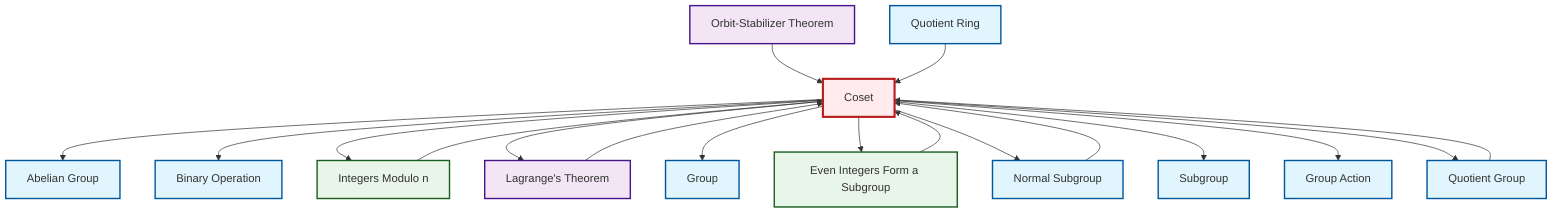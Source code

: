 graph TD
    classDef definition fill:#e1f5fe,stroke:#01579b,stroke-width:2px
    classDef theorem fill:#f3e5f5,stroke:#4a148c,stroke-width:2px
    classDef axiom fill:#fff3e0,stroke:#e65100,stroke-width:2px
    classDef example fill:#e8f5e9,stroke:#1b5e20,stroke-width:2px
    classDef current fill:#ffebee,stroke:#b71c1c,stroke-width:3px
    def-subgroup["Subgroup"]:::definition
    def-coset["Coset"]:::definition
    def-normal-subgroup["Normal Subgroup"]:::definition
    thm-lagrange["Lagrange's Theorem"]:::theorem
    def-group["Group"]:::definition
    def-quotient-group["Quotient Group"]:::definition
    def-group-action["Group Action"]:::definition
    ex-quotient-integers-mod-n["Integers Modulo n"]:::example
    ex-even-integers-subgroup["Even Integers Form a Subgroup"]:::example
    def-abelian-group["Abelian Group"]:::definition
    def-quotient-ring["Quotient Ring"]:::definition
    def-binary-operation["Binary Operation"]:::definition
    thm-orbit-stabilizer["Orbit-Stabilizer Theorem"]:::theorem
    def-coset --> def-abelian-group
    def-coset --> def-binary-operation
    def-coset --> ex-quotient-integers-mod-n
    def-coset --> thm-lagrange
    thm-orbit-stabilizer --> def-coset
    def-quotient-ring --> def-coset
    thm-lagrange --> def-coset
    def-coset --> def-group
    def-coset --> ex-even-integers-subgroup
    ex-quotient-integers-mod-n --> def-coset
    def-quotient-group --> def-coset
    ex-even-integers-subgroup --> def-coset
    def-coset --> def-normal-subgroup
    def-normal-subgroup --> def-coset
    def-coset --> def-subgroup
    def-coset --> def-group-action
    def-coset --> def-quotient-group
    class def-coset current